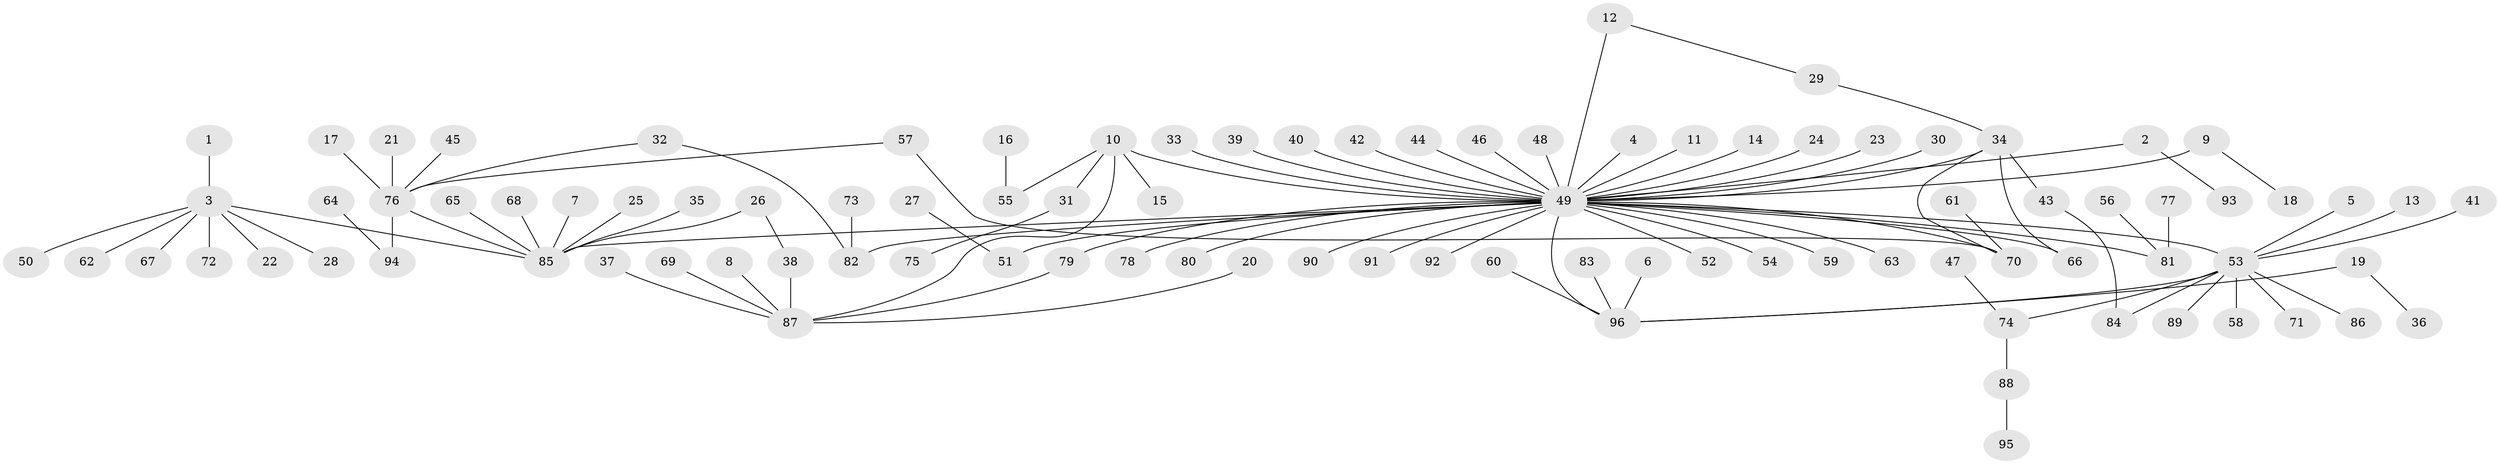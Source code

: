 // original degree distribution, {9: 0.0072992700729927005, 11: 0.0072992700729927005, 39: 0.0072992700729927005, 12: 0.0072992700729927005, 3: 0.10218978102189781, 6: 0.021897810218978103, 7: 0.0072992700729927005, 1: 0.656934306569343, 2: 0.145985401459854, 8: 0.014598540145985401, 4: 0.021897810218978103}
// Generated by graph-tools (version 1.1) at 2025/36/03/04/25 23:36:46]
// undirected, 96 vertices, 104 edges
graph export_dot {
  node [color=gray90,style=filled];
  1;
  2;
  3;
  4;
  5;
  6;
  7;
  8;
  9;
  10;
  11;
  12;
  13;
  14;
  15;
  16;
  17;
  18;
  19;
  20;
  21;
  22;
  23;
  24;
  25;
  26;
  27;
  28;
  29;
  30;
  31;
  32;
  33;
  34;
  35;
  36;
  37;
  38;
  39;
  40;
  41;
  42;
  43;
  44;
  45;
  46;
  47;
  48;
  49;
  50;
  51;
  52;
  53;
  54;
  55;
  56;
  57;
  58;
  59;
  60;
  61;
  62;
  63;
  64;
  65;
  66;
  67;
  68;
  69;
  70;
  71;
  72;
  73;
  74;
  75;
  76;
  77;
  78;
  79;
  80;
  81;
  82;
  83;
  84;
  85;
  86;
  87;
  88;
  89;
  90;
  91;
  92;
  93;
  94;
  95;
  96;
  1 -- 3 [weight=1.0];
  2 -- 49 [weight=1.0];
  2 -- 93 [weight=1.0];
  3 -- 22 [weight=1.0];
  3 -- 28 [weight=1.0];
  3 -- 50 [weight=1.0];
  3 -- 62 [weight=1.0];
  3 -- 67 [weight=1.0];
  3 -- 72 [weight=1.0];
  3 -- 85 [weight=1.0];
  4 -- 49 [weight=1.0];
  5 -- 53 [weight=1.0];
  6 -- 96 [weight=1.0];
  7 -- 85 [weight=1.0];
  8 -- 87 [weight=1.0];
  9 -- 18 [weight=1.0];
  9 -- 49 [weight=1.0];
  10 -- 15 [weight=1.0];
  10 -- 31 [weight=1.0];
  10 -- 49 [weight=1.0];
  10 -- 55 [weight=1.0];
  10 -- 87 [weight=1.0];
  11 -- 49 [weight=1.0];
  12 -- 29 [weight=1.0];
  12 -- 49 [weight=1.0];
  13 -- 53 [weight=1.0];
  14 -- 49 [weight=1.0];
  16 -- 55 [weight=1.0];
  17 -- 76 [weight=1.0];
  19 -- 36 [weight=1.0];
  19 -- 96 [weight=1.0];
  20 -- 87 [weight=1.0];
  21 -- 76 [weight=1.0];
  23 -- 49 [weight=1.0];
  24 -- 49 [weight=1.0];
  25 -- 85 [weight=1.0];
  26 -- 38 [weight=1.0];
  26 -- 85 [weight=1.0];
  27 -- 51 [weight=1.0];
  29 -- 34 [weight=1.0];
  30 -- 49 [weight=1.0];
  31 -- 75 [weight=1.0];
  32 -- 76 [weight=1.0];
  32 -- 82 [weight=1.0];
  33 -- 49 [weight=1.0];
  34 -- 43 [weight=1.0];
  34 -- 49 [weight=1.0];
  34 -- 66 [weight=1.0];
  34 -- 70 [weight=1.0];
  35 -- 85 [weight=1.0];
  37 -- 87 [weight=1.0];
  38 -- 87 [weight=1.0];
  39 -- 49 [weight=1.0];
  40 -- 49 [weight=1.0];
  41 -- 53 [weight=1.0];
  42 -- 49 [weight=1.0];
  43 -- 84 [weight=1.0];
  44 -- 49 [weight=1.0];
  45 -- 76 [weight=1.0];
  46 -- 49 [weight=1.0];
  47 -- 74 [weight=1.0];
  48 -- 49 [weight=1.0];
  49 -- 51 [weight=1.0];
  49 -- 52 [weight=1.0];
  49 -- 53 [weight=1.0];
  49 -- 54 [weight=1.0];
  49 -- 59 [weight=1.0];
  49 -- 63 [weight=1.0];
  49 -- 66 [weight=1.0];
  49 -- 70 [weight=1.0];
  49 -- 78 [weight=1.0];
  49 -- 79 [weight=1.0];
  49 -- 80 [weight=1.0];
  49 -- 81 [weight=1.0];
  49 -- 82 [weight=1.0];
  49 -- 85 [weight=1.0];
  49 -- 90 [weight=1.0];
  49 -- 91 [weight=1.0];
  49 -- 92 [weight=1.0];
  49 -- 96 [weight=1.0];
  53 -- 58 [weight=1.0];
  53 -- 71 [weight=1.0];
  53 -- 74 [weight=1.0];
  53 -- 84 [weight=1.0];
  53 -- 86 [weight=1.0];
  53 -- 89 [weight=1.0];
  53 -- 96 [weight=1.0];
  56 -- 81 [weight=1.0];
  57 -- 70 [weight=1.0];
  57 -- 76 [weight=1.0];
  60 -- 96 [weight=1.0];
  61 -- 70 [weight=1.0];
  64 -- 94 [weight=1.0];
  65 -- 85 [weight=1.0];
  68 -- 85 [weight=1.0];
  69 -- 87 [weight=1.0];
  73 -- 82 [weight=1.0];
  74 -- 88 [weight=1.0];
  76 -- 85 [weight=1.0];
  76 -- 94 [weight=1.0];
  77 -- 81 [weight=1.0];
  79 -- 87 [weight=1.0];
  83 -- 96 [weight=1.0];
  88 -- 95 [weight=1.0];
}
